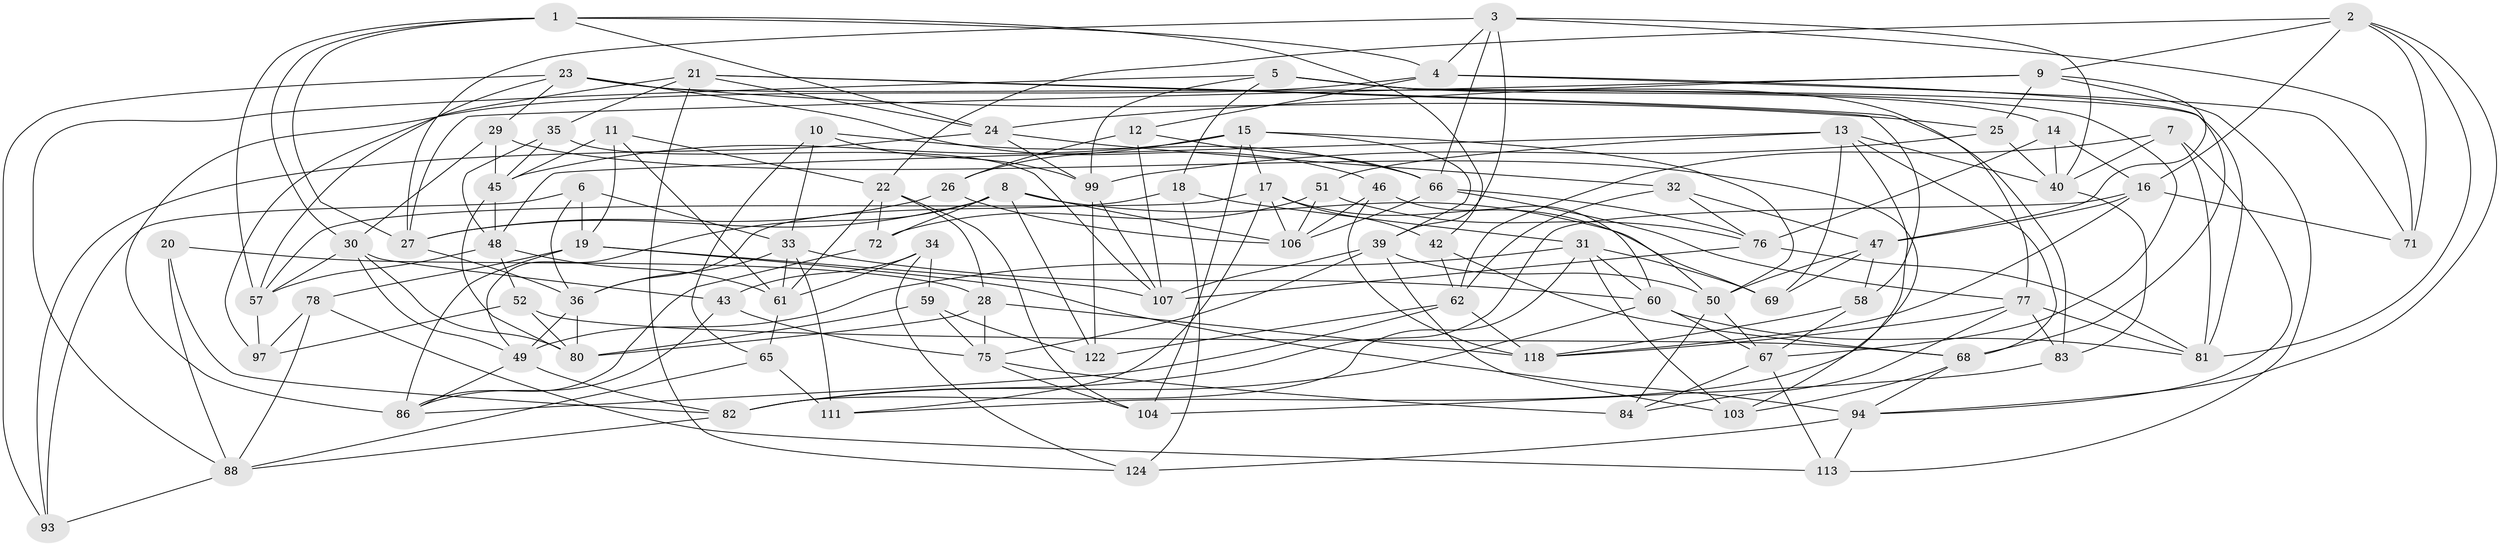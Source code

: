 // Generated by graph-tools (version 1.1) at 2025/24/03/03/25 07:24:27]
// undirected, 85 vertices, 218 edges
graph export_dot {
graph [start="1"]
  node [color=gray90,style=filled];
  1 [super="+53"];
  2 [super="+37"];
  3 [super="+70"];
  4 [super="+73"];
  5 [super="+98"];
  6;
  7;
  8 [super="+117"];
  9 [super="+95"];
  10;
  11;
  12;
  13 [super="+41"];
  14;
  15 [super="+101"];
  16 [super="+63"];
  17 [super="+87"];
  18;
  19 [super="+102"];
  20;
  21 [super="+55"];
  22 [super="+89"];
  23 [super="+128"];
  24 [super="+64"];
  25;
  26;
  27 [super="+127"];
  28 [super="+132"];
  29;
  30 [super="+115"];
  31 [super="+38"];
  32;
  33 [super="+44"];
  34;
  35;
  36 [super="+56"];
  39 [super="+116"];
  40 [super="+112"];
  42;
  43;
  45 [super="+54"];
  46;
  47 [super="+100"];
  48 [super="+105"];
  49 [super="+79"];
  50 [super="+119"];
  51;
  52;
  57 [super="+125"];
  58;
  59;
  60 [super="+92"];
  61 [super="+123"];
  62 [super="+85"];
  65;
  66 [super="+74"];
  67 [super="+130"];
  68 [super="+109"];
  69;
  71;
  72;
  75 [super="+96"];
  76 [super="+114"];
  77 [super="+120"];
  78;
  80 [super="+131"];
  81 [super="+91"];
  82 [super="+90"];
  83;
  84;
  86 [super="+108"];
  88 [super="+110"];
  93;
  94 [super="+121"];
  97;
  99 [super="+126"];
  103;
  104;
  106 [super="+129"];
  107 [super="+133"];
  111;
  113;
  118 [super="+134"];
  122;
  124;
  1 -- 24;
  1 -- 42;
  1 -- 30;
  1 -- 57;
  1 -- 4;
  1 -- 27;
  2 -- 71;
  2 -- 94;
  2 -- 22;
  2 -- 16;
  2 -- 9;
  2 -- 81;
  3 -- 39;
  3 -- 71;
  3 -- 66;
  3 -- 4;
  3 -- 27;
  3 -- 40;
  4 -- 71;
  4 -- 12;
  4 -- 86;
  4 -- 68;
  5 -- 77;
  5 -- 81;
  5 -- 18;
  5 -- 99;
  5 -- 14;
  5 -- 88;
  6 -- 93;
  6 -- 36;
  6 -- 33;
  6 -- 19;
  7 -- 62;
  7 -- 40;
  7 -- 81;
  7 -- 94;
  8 -- 27;
  8 -- 72;
  8 -- 106;
  8 -- 49;
  8 -- 122;
  8 -- 69;
  9 -- 25;
  9 -- 113;
  9 -- 24;
  9 -- 47;
  9 -- 27;
  10 -- 66;
  10 -- 99;
  10 -- 65;
  10 -- 33;
  11 -- 45;
  11 -- 22;
  11 -- 61;
  11 -- 19;
  12 -- 26;
  12 -- 107;
  12 -- 66;
  13 -- 111;
  13 -- 51;
  13 -- 68;
  13 -- 40;
  13 -- 48;
  13 -- 69;
  14 -- 76;
  14 -- 16;
  14 -- 40;
  15 -- 26;
  15 -- 17;
  15 -- 50;
  15 -- 104;
  15 -- 45;
  15 -- 39;
  16 -- 71;
  16 -- 47;
  16 -- 82;
  16 -- 118;
  17 -- 111;
  17 -- 57;
  17 -- 42;
  17 -- 50;
  17 -- 106;
  18 -- 124;
  18 -- 31;
  18 -- 36;
  19 -- 78;
  19 -- 86;
  19 -- 107;
  19 -- 94;
  20 -- 82;
  20 -- 88;
  20 -- 28 [weight=2];
  21 -- 83;
  21 -- 124;
  21 -- 58;
  21 -- 97;
  21 -- 35;
  21 -- 24;
  22 -- 72;
  22 -- 104;
  22 -- 61;
  22 -- 28;
  23 -- 46;
  23 -- 25;
  23 -- 29;
  23 -- 57;
  23 -- 67;
  23 -- 93;
  24 -- 99;
  24 -- 32;
  24 -- 93;
  25 -- 40;
  25 -- 99;
  26 -- 27;
  26 -- 106;
  27 -- 36;
  28 -- 75;
  28 -- 118;
  28 -- 80;
  29 -- 45;
  29 -- 103;
  29 -- 30;
  30 -- 43;
  30 -- 57;
  30 -- 49;
  30 -- 80;
  31 -- 49;
  31 -- 60;
  31 -- 103;
  31 -- 69;
  31 -- 82;
  32 -- 76;
  32 -- 62;
  32 -- 47;
  33 -- 111;
  33 -- 36;
  33 -- 61;
  33 -- 60;
  34 -- 59;
  34 -- 61;
  34 -- 43;
  34 -- 124;
  35 -- 107;
  35 -- 45;
  35 -- 48;
  36 -- 49;
  36 -- 80;
  39 -- 107;
  39 -- 50;
  39 -- 75;
  39 -- 103;
  40 -- 83;
  42 -- 68;
  42 -- 62;
  43 -- 75;
  43 -- 86;
  45 -- 48;
  45 -- 80;
  46 -- 118;
  46 -- 60;
  46 -- 106;
  47 -- 69;
  47 -- 58;
  47 -- 50;
  48 -- 52;
  48 -- 57;
  48 -- 61;
  49 -- 86;
  49 -- 82;
  50 -- 84;
  50 -- 67;
  51 -- 72;
  51 -- 106;
  51 -- 76;
  52 -- 97;
  52 -- 80;
  52 -- 68;
  57 -- 97;
  58 -- 118;
  58 -- 67;
  59 -- 122;
  59 -- 75;
  59 -- 80;
  60 -- 82;
  60 -- 81;
  60 -- 67;
  61 -- 65;
  62 -- 122;
  62 -- 86;
  62 -- 118;
  65 -- 111;
  65 -- 88;
  66 -- 76;
  66 -- 77;
  66 -- 106;
  67 -- 113;
  67 -- 84;
  68 -- 103;
  68 -- 94;
  72 -- 86;
  75 -- 84;
  75 -- 104;
  76 -- 107;
  76 -- 81;
  77 -- 83;
  77 -- 84;
  77 -- 81;
  77 -- 118;
  78 -- 88;
  78 -- 113;
  78 -- 97;
  82 -- 88;
  83 -- 104;
  88 -- 93;
  94 -- 124;
  94 -- 113;
  99 -- 107;
  99 -- 122;
}
